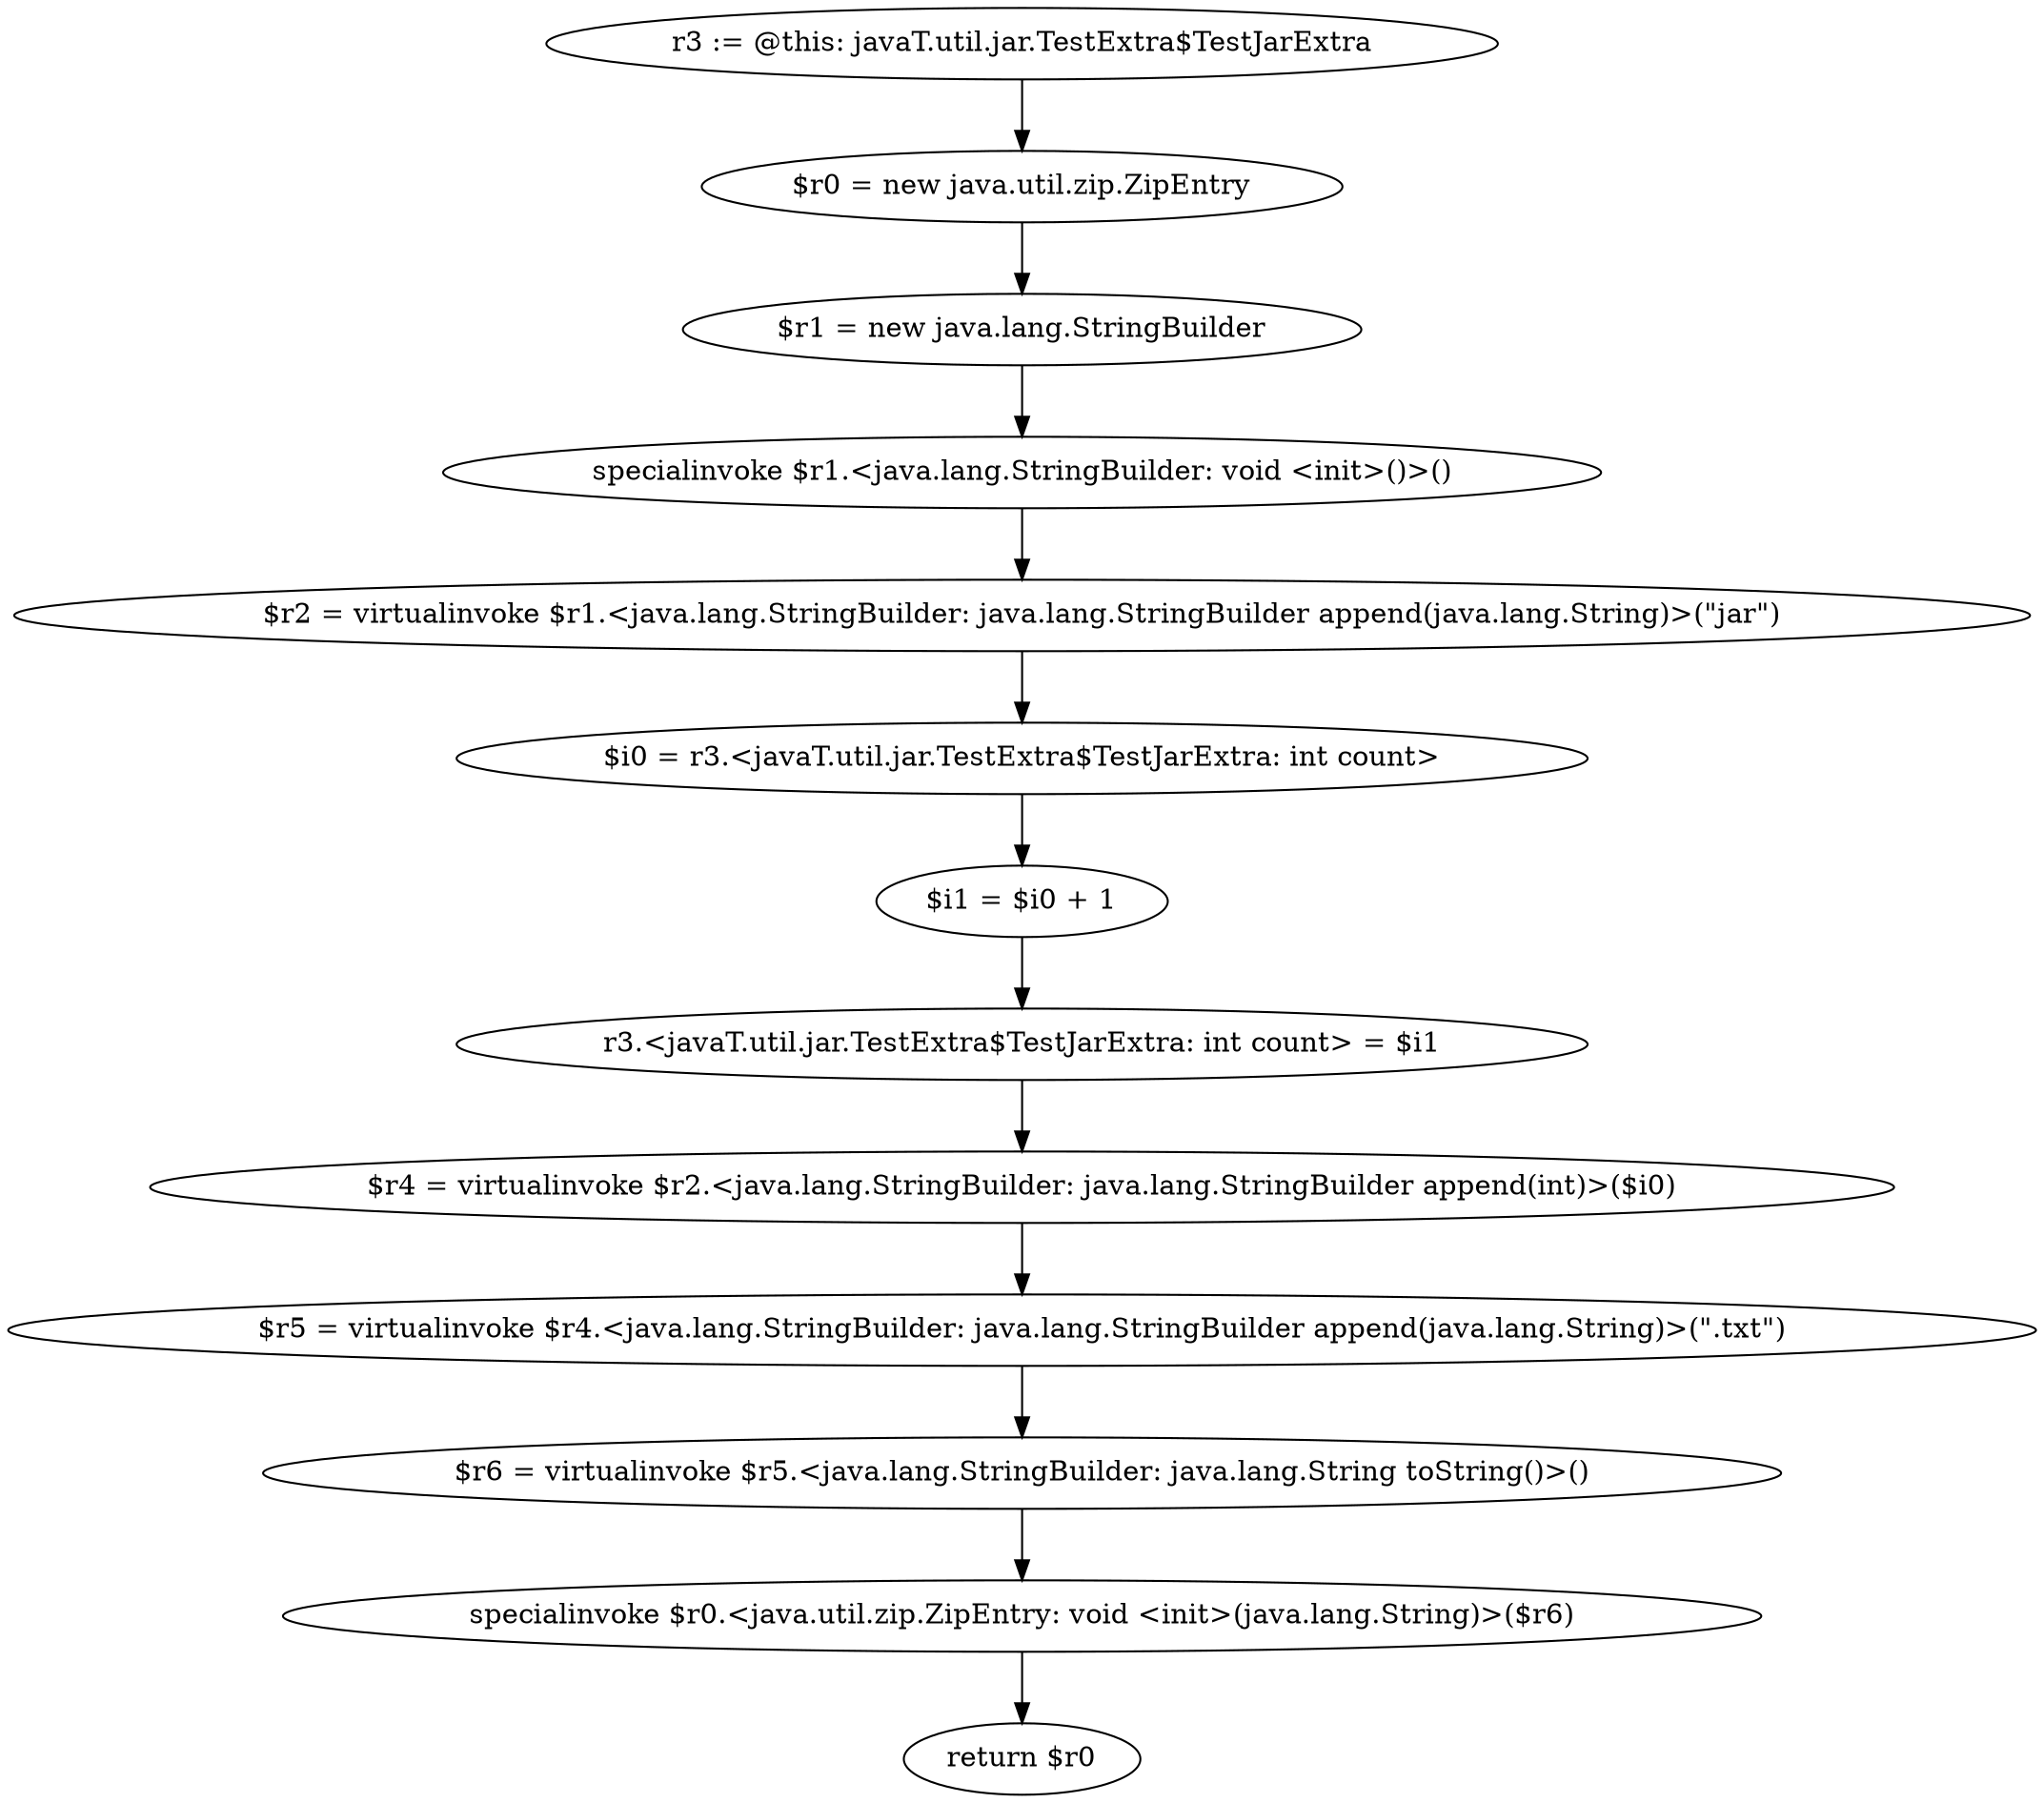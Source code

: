 digraph "unitGraph" {
    "r3 := @this: javaT.util.jar.TestExtra$TestJarExtra"
    "$r0 = new java.util.zip.ZipEntry"
    "$r1 = new java.lang.StringBuilder"
    "specialinvoke $r1.<java.lang.StringBuilder: void <init>()>()"
    "$r2 = virtualinvoke $r1.<java.lang.StringBuilder: java.lang.StringBuilder append(java.lang.String)>(\"jar\")"
    "$i0 = r3.<javaT.util.jar.TestExtra$TestJarExtra: int count>"
    "$i1 = $i0 + 1"
    "r3.<javaT.util.jar.TestExtra$TestJarExtra: int count> = $i1"
    "$r4 = virtualinvoke $r2.<java.lang.StringBuilder: java.lang.StringBuilder append(int)>($i0)"
    "$r5 = virtualinvoke $r4.<java.lang.StringBuilder: java.lang.StringBuilder append(java.lang.String)>(\".txt\")"
    "$r6 = virtualinvoke $r5.<java.lang.StringBuilder: java.lang.String toString()>()"
    "specialinvoke $r0.<java.util.zip.ZipEntry: void <init>(java.lang.String)>($r6)"
    "return $r0"
    "r3 := @this: javaT.util.jar.TestExtra$TestJarExtra"->"$r0 = new java.util.zip.ZipEntry";
    "$r0 = new java.util.zip.ZipEntry"->"$r1 = new java.lang.StringBuilder";
    "$r1 = new java.lang.StringBuilder"->"specialinvoke $r1.<java.lang.StringBuilder: void <init>()>()";
    "specialinvoke $r1.<java.lang.StringBuilder: void <init>()>()"->"$r2 = virtualinvoke $r1.<java.lang.StringBuilder: java.lang.StringBuilder append(java.lang.String)>(\"jar\")";
    "$r2 = virtualinvoke $r1.<java.lang.StringBuilder: java.lang.StringBuilder append(java.lang.String)>(\"jar\")"->"$i0 = r3.<javaT.util.jar.TestExtra$TestJarExtra: int count>";
    "$i0 = r3.<javaT.util.jar.TestExtra$TestJarExtra: int count>"->"$i1 = $i0 + 1";
    "$i1 = $i0 + 1"->"r3.<javaT.util.jar.TestExtra$TestJarExtra: int count> = $i1";
    "r3.<javaT.util.jar.TestExtra$TestJarExtra: int count> = $i1"->"$r4 = virtualinvoke $r2.<java.lang.StringBuilder: java.lang.StringBuilder append(int)>($i0)";
    "$r4 = virtualinvoke $r2.<java.lang.StringBuilder: java.lang.StringBuilder append(int)>($i0)"->"$r5 = virtualinvoke $r4.<java.lang.StringBuilder: java.lang.StringBuilder append(java.lang.String)>(\".txt\")";
    "$r5 = virtualinvoke $r4.<java.lang.StringBuilder: java.lang.StringBuilder append(java.lang.String)>(\".txt\")"->"$r6 = virtualinvoke $r5.<java.lang.StringBuilder: java.lang.String toString()>()";
    "$r6 = virtualinvoke $r5.<java.lang.StringBuilder: java.lang.String toString()>()"->"specialinvoke $r0.<java.util.zip.ZipEntry: void <init>(java.lang.String)>($r6)";
    "specialinvoke $r0.<java.util.zip.ZipEntry: void <init>(java.lang.String)>($r6)"->"return $r0";
}
